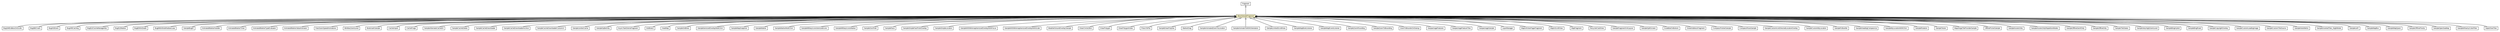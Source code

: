 #!/usr/local/bin/dot
#
# Class diagram 
# Generated by UMLGraph version R5_6-24-gf6e263 (http://www.umlgraph.org/)
#

digraph G {
	edge [fontname="arial",fontsize=10,labelfontname="arial",labelfontsize=10];
	node [fontname="arial",fontsize=10,shape=plaintext];
	nodesep=0.25;
	ranksep=0.5;
	// org.osmdroid.bugtestfragments.Bug164EndlessOnScolls
	c42852 [label=<<table title="org.osmdroid.bugtestfragments.Bug164EndlessOnScolls" border="0" cellborder="1" cellspacing="0" cellpadding="2" port="p" href="../bugtestfragments/Bug164EndlessOnScolls.html">
		<tr><td><table border="0" cellspacing="0" cellpadding="1">
<tr><td align="center" balign="center"> Bug164EndlessOnScolls </td></tr>
		</table></td></tr>
		</table>>, URL="../bugtestfragments/Bug164EndlessOnScolls.html", fontname="arial", fontcolor="black", fontsize=10.0];
	// org.osmdroid.bugtestfragments.Bug382Crash
	c42853 [label=<<table title="org.osmdroid.bugtestfragments.Bug382Crash" border="0" cellborder="1" cellspacing="0" cellpadding="2" port="p" href="../bugtestfragments/Bug382Crash.html">
		<tr><td><table border="0" cellspacing="0" cellpadding="1">
<tr><td align="center" balign="center"> Bug382Crash </td></tr>
		</table></td></tr>
		</table>>, URL="../bugtestfragments/Bug382Crash.html", fontname="arial", fontcolor="black", fontsize=10.0];
	// org.osmdroid.bugtestfragments.Bug419Zoom
	c42854 [label=<<table title="org.osmdroid.bugtestfragments.Bug419Zoom" border="0" cellborder="1" cellspacing="0" cellpadding="2" port="p" href="../bugtestfragments/Bug419Zoom.html">
		<tr><td><table border="0" cellspacing="0" cellpadding="1">
<tr><td align="center" balign="center"> Bug419Zoom </td></tr>
		</table></td></tr>
		</table>>, URL="../bugtestfragments/Bug419Zoom.html", fontname="arial", fontcolor="black", fontsize=10.0];
	// org.osmdroid.bugtestfragments.Bug445Caching
	c42855 [label=<<table title="org.osmdroid.bugtestfragments.Bug445Caching" border="0" cellborder="1" cellspacing="0" cellpadding="2" port="p" href="../bugtestfragments/Bug445Caching.html">
		<tr><td><table border="0" cellspacing="0" cellpadding="1">
<tr><td align="center" balign="center"> Bug445Caching </td></tr>
		</table></td></tr>
		</table>>, URL="../bugtestfragments/Bug445Caching.html", fontname="arial", fontcolor="black", fontsize=10.0];
	// org.osmdroid.bugtestfragments.Bug512CacheManagerWp
	c42856 [label=<<table title="org.osmdroid.bugtestfragments.Bug512CacheManagerWp" border="0" cellborder="1" cellspacing="0" cellpadding="2" port="p" href="../bugtestfragments/Bug512CacheManagerWp.html">
		<tr><td><table border="0" cellspacing="0" cellpadding="1">
<tr><td align="center" balign="center"> Bug512CacheManagerWp </td></tr>
		</table></td></tr>
		</table>>, URL="../bugtestfragments/Bug512CacheManagerWp.html", fontname="arial", fontcolor="black", fontsize=10.0];
	// org.osmdroid.bugtestfragments.Bug512Marker
	c42857 [label=<<table title="org.osmdroid.bugtestfragments.Bug512Marker" border="0" cellborder="1" cellspacing="0" cellpadding="2" port="p" href="../bugtestfragments/Bug512Marker.html">
		<tr><td><table border="0" cellspacing="0" cellpadding="1">
<tr><td align="center" balign="center"> Bug512Marker </td></tr>
		</table></td></tr>
		</table>>, URL="../bugtestfragments/Bug512Marker.html", fontname="arial", fontcolor="black", fontsize=10.0];
	// org.osmdroid.bugtestfragments.Bug82WinDeath
	c42858 [label=<<table title="org.osmdroid.bugtestfragments.Bug82WinDeath" border="0" cellborder="1" cellspacing="0" cellpadding="2" port="p" href="../bugtestfragments/Bug82WinDeath.html">
		<tr><td><table border="0" cellspacing="0" cellpadding="1">
<tr><td align="center" balign="center"> Bug82WinDeath </td></tr>
		</table></td></tr>
		</table>>, URL="../bugtestfragments/Bug82WinDeath.html", fontname="arial", fontcolor="black", fontsize=10.0];
	// org.osmdroid.bugtestfragments.Bug846InfiniteRedrawLoop
	c42860 [label=<<table title="org.osmdroid.bugtestfragments.Bug846InfiniteRedrawLoop" border="0" cellborder="1" cellspacing="0" cellpadding="2" port="p" href="../bugtestfragments/Bug846InfiniteRedrawLoop.html">
		<tr><td><table border="0" cellspacing="0" cellpadding="1">
<tr><td align="center" balign="center"> Bug846InfiniteRedrawLoop </td></tr>
		</table></td></tr>
		</table>>, URL="../bugtestfragments/Bug846InfiniteRedrawLoop.html", fontname="arial", fontcolor="black", fontsize=10.0];
	// org.osmdroid.bugtestfragments.SampleBug57
	c42862 [label=<<table title="org.osmdroid.bugtestfragments.SampleBug57" border="0" cellborder="1" cellspacing="0" cellpadding="2" port="p" href="../bugtestfragments/SampleBug57.html">
		<tr><td><table border="0" cellspacing="0" cellpadding="1">
<tr><td align="center" balign="center"> SampleBug57 </td></tr>
		</table></td></tr>
		</table>>, URL="../bugtestfragments/SampleBug57.html", fontname="arial", fontcolor="black", fontsize=10.0];
	// org.osmdroid.samplefragments.animations.AnimatedMarkerHandler
	c42901 [label=<<table title="org.osmdroid.samplefragments.animations.AnimatedMarkerHandler" border="0" cellborder="1" cellspacing="0" cellpadding="2" port="p" href="./animations/AnimatedMarkerHandler.html">
		<tr><td><table border="0" cellspacing="0" cellpadding="1">
<tr><td align="center" balign="center"> AnimatedMarkerHandler </td></tr>
		</table></td></tr>
		</table>>, URL="./animations/AnimatedMarkerHandler.html", fontname="arial", fontcolor="black", fontsize=10.0];
	// org.osmdroid.samplefragments.animations.AnimatedMarkerTimer
	c42902 [label=<<table title="org.osmdroid.samplefragments.animations.AnimatedMarkerTimer" border="0" cellborder="1" cellspacing="0" cellpadding="2" port="p" href="./animations/AnimatedMarkerTimer.html">
		<tr><td><table border="0" cellspacing="0" cellpadding="1">
<tr><td align="center" balign="center"> AnimatedMarkerTimer </td></tr>
		</table></td></tr>
		</table>>, URL="./animations/AnimatedMarkerTimer.html", fontname="arial", fontcolor="black", fontsize=10.0];
	// org.osmdroid.samplefragments.animations.AnimatedMarkerTypeEvaluator
	c42903 [label=<<table title="org.osmdroid.samplefragments.animations.AnimatedMarkerTypeEvaluator" border="0" cellborder="1" cellspacing="0" cellpadding="2" port="p" href="./animations/AnimatedMarkerTypeEvaluator.html">
		<tr><td><table border="0" cellspacing="0" cellpadding="1">
<tr><td align="center" balign="center"> AnimatedMarkerTypeEvaluator </td></tr>
		</table></td></tr>
		</table>>, URL="./animations/AnimatedMarkerTypeEvaluator.html", fontname="arial", fontcolor="black", fontsize=10.0];
	// org.osmdroid.samplefragments.animations.AnimatedMarkerValueAnimator
	c42904 [label=<<table title="org.osmdroid.samplefragments.animations.AnimatedMarkerValueAnimator" border="0" cellborder="1" cellspacing="0" cellpadding="2" port="p" href="./animations/AnimatedMarkerValueAnimator.html">
		<tr><td><table border="0" cellspacing="0" cellpadding="1">
<tr><td align="center" balign="center"> AnimatedMarkerValueAnimator </td></tr>
		</table></td></tr>
		</table>>, URL="./animations/AnimatedMarkerValueAnimator.html", fontname="arial", fontcolor="black", fontsize=10.0];
	// org.osmdroid.samplefragments.animations.FastZoomSpeedAnimations
	c42905 [label=<<table title="org.osmdroid.samplefragments.animations.FastZoomSpeedAnimations" border="0" cellborder="1" cellspacing="0" cellpadding="2" port="p" href="./animations/FastZoomSpeedAnimations.html">
		<tr><td><table border="0" cellspacing="0" cellpadding="1">
<tr><td align="center" balign="center"> FastZoomSpeedAnimations </td></tr>
		</table></td></tr>
		</table>>, URL="./animations/FastZoomSpeedAnimations.html", fontname="arial", fontcolor="black", fontsize=10.0];
	// org.osmdroid.samplefragments.animations.MinMaxZoomLevel
	c42911 [label=<<table title="org.osmdroid.samplefragments.animations.MinMaxZoomLevel" border="0" cellborder="1" cellspacing="0" cellpadding="2" port="p" href="./animations/MinMaxZoomLevel.html">
		<tr><td><table border="0" cellspacing="0" cellpadding="1">
<tr><td align="center" balign="center"> MinMaxZoomLevel </td></tr>
		</table></td></tr>
		</table>>, URL="./animations/MinMaxZoomLevel.html", fontname="arial", fontcolor="black", fontsize=10.0];
	// org.osmdroid.samplefragments.BaseSampleFragment
	c42912 [label=<<table title="org.osmdroid.samplefragments.BaseSampleFragment" border="0" cellborder="1" cellspacing="0" cellpadding="2" port="p" bgcolor="lemonChiffon" href="./BaseSampleFragment.html">
		<tr><td><table border="0" cellspacing="0" cellpadding="1">
<tr><td align="center" balign="center"><font face="arial italic"> BaseSampleFragment </font></td></tr>
		</table></td></tr>
		</table>>, URL="./BaseSampleFragment.html", fontname="arial", fontcolor="black", fontsize=10.0];
	// org.osmdroid.samplefragments.bookmarks.BookmarkSample
	c42914 [label=<<table title="org.osmdroid.samplefragments.bookmarks.BookmarkSample" border="0" cellborder="1" cellspacing="0" cellpadding="2" port="p" href="./bookmarks/BookmarkSample.html">
		<tr><td><table border="0" cellspacing="0" cellpadding="1">
<tr><td align="center" balign="center"> BookmarkSample </td></tr>
		</table></td></tr>
		</table>>, URL="./bookmarks/BookmarkSample.html", fontname="arial", fontcolor="black", fontsize=10.0];
	// org.osmdroid.samplefragments.cache.CacheImport
	c42915 [label=<<table title="org.osmdroid.samplefragments.cache.CacheImport" border="0" cellborder="1" cellspacing="0" cellpadding="2" port="p" href="./cache/CacheImport.html">
		<tr><td><table border="0" cellspacing="0" cellpadding="1">
<tr><td align="center" balign="center"> CacheImport </td></tr>
		</table></td></tr>
		</table>>, URL="./cache/CacheImport.html", fontname="arial", fontcolor="black", fontsize=10.0];
	// org.osmdroid.samplefragments.cache.CachePurge
	c42916 [label=<<table title="org.osmdroid.samplefragments.cache.CachePurge" border="0" cellborder="1" cellspacing="0" cellpadding="2" port="p" href="./cache/CachePurge.html">
		<tr><td><table border="0" cellspacing="0" cellpadding="1">
<tr><td align="center" balign="center"> CachePurge </td></tr>
		</table></td></tr>
		</table>>, URL="./cache/CachePurge.html", fontname="arial", fontcolor="black", fontsize=10.0];
	// org.osmdroid.samplefragments.cache.SampleAlternateCacheDir
	c42917 [label=<<table title="org.osmdroid.samplefragments.cache.SampleAlternateCacheDir" border="0" cellborder="1" cellspacing="0" cellpadding="2" port="p" href="./cache/SampleAlternateCacheDir.html">
		<tr><td><table border="0" cellspacing="0" cellpadding="1">
<tr><td align="center" balign="center"> SampleAlternateCacheDir </td></tr>
		</table></td></tr>
		</table>>, URL="./cache/SampleAlternateCacheDir.html", fontname="arial", fontcolor="black", fontsize=10.0];
	// org.osmdroid.samplefragments.cache.SampleCacheDelete
	c42918 [label=<<table title="org.osmdroid.samplefragments.cache.SampleCacheDelete" border="0" cellborder="1" cellspacing="0" cellpadding="2" port="p" href="./cache/SampleCacheDelete.html">
		<tr><td><table border="0" cellspacing="0" cellpadding="1">
<tr><td align="center" balign="center"> SampleCacheDelete </td></tr>
		</table></td></tr>
		</table>>, URL="./cache/SampleCacheDelete.html", fontname="arial", fontcolor="black", fontsize=10.0];
	// org.osmdroid.samplefragments.cache.SampleCacheDownloader
	c42919 [label=<<table title="org.osmdroid.samplefragments.cache.SampleCacheDownloader" border="0" cellborder="1" cellspacing="0" cellpadding="2" port="p" href="./cache/SampleCacheDownloader.html">
		<tr><td><table border="0" cellspacing="0" cellpadding="1">
<tr><td align="center" balign="center"> SampleCacheDownloader </td></tr>
		</table></td></tr>
		</table>>, URL="./cache/SampleCacheDownloader.html", fontname="arial", fontcolor="black", fontsize=10.0];
	// org.osmdroid.samplefragments.cache.SampleCacheDownloaderArchive
	c42920 [label=<<table title="org.osmdroid.samplefragments.cache.SampleCacheDownloaderArchive" border="0" cellborder="1" cellspacing="0" cellpadding="2" port="p" href="./cache/SampleCacheDownloaderArchive.html">
		<tr><td><table border="0" cellspacing="0" cellpadding="1">
<tr><td align="center" balign="center"> SampleCacheDownloaderArchive </td></tr>
		</table></td></tr>
		</table>>, URL="./cache/SampleCacheDownloaderArchive.html", fontname="arial", fontcolor="black", fontsize=10.0];
	// org.osmdroid.samplefragments.cache.SampleCacheDownloaderCustomUI
	c42921 [label=<<table title="org.osmdroid.samplefragments.cache.SampleCacheDownloaderCustomUI" border="0" cellborder="1" cellspacing="0" cellpadding="2" port="p" href="./cache/SampleCacheDownloaderCustomUI.html">
		<tr><td><table border="0" cellspacing="0" cellpadding="1">
<tr><td align="center" balign="center"> SampleCacheDownloaderCustomUI </td></tr>
		</table></td></tr>
		</table>>, URL="./cache/SampleCacheDownloaderCustomUI.html", fontname="arial", fontcolor="black", fontsize=10.0];
	// org.osmdroid.samplefragments.cache.SampleJumboCache
	c42922 [label=<<table title="org.osmdroid.samplefragments.cache.SampleJumboCache" border="0" cellborder="1" cellspacing="0" cellpadding="2" port="p" href="./cache/SampleJumboCache.html">
		<tr><td><table border="0" cellspacing="0" cellpadding="1">
<tr><td align="center" balign="center"> SampleJumboCache </td></tr>
		</table></td></tr>
		</table>>, URL="./cache/SampleJumboCache.html", fontname="arial", fontcolor="black", fontsize=10.0];
	// org.osmdroid.samplefragments.cache.SampleSqliteOnly
	c42923 [label=<<table title="org.osmdroid.samplefragments.cache.SampleSqliteOnly" border="0" cellborder="1" cellspacing="0" cellpadding="2" port="p" href="./cache/SampleSqliteOnly.html">
		<tr><td><table border="0" cellspacing="0" cellpadding="1">
<tr><td align="center" balign="center"> SampleSqliteOnly </td></tr>
		</table></td></tr>
		</table>>, URL="./cache/SampleSqliteOnly.html", fontname="arial", fontcolor="black", fontsize=10.0];
	// org.osmdroid.samplefragments.data.AsyncTaskDemoFragment
	c42924 [label=<<table title="org.osmdroid.samplefragments.data.AsyncTaskDemoFragment" border="0" cellborder="1" cellspacing="0" cellpadding="2" port="p" href="./data/AsyncTaskDemoFragment.html">
		<tr><td><table border="0" cellspacing="0" cellpadding="1">
<tr><td align="center" balign="center"> AsyncTaskDemoFragment </td></tr>
		</table></td></tr>
		</table>>, URL="./data/AsyncTaskDemoFragment.html", fontname="arial", fontcolor="black", fontsize=10.0];
	// org.osmdroid.samplefragments.data.Gridlines2
	c42925 [label=<<table title="org.osmdroid.samplefragments.data.Gridlines2" border="0" cellborder="1" cellspacing="0" cellpadding="2" port="p" href="./data/Gridlines2.html">
		<tr><td><table border="0" cellspacing="0" cellpadding="1">
<tr><td align="center" balign="center"> Gridlines2 </td></tr>
		</table></td></tr>
		</table>>, URL="./data/Gridlines2.html", fontname="arial", fontcolor="black", fontsize=10.0];
	// org.osmdroid.samplefragments.data.HeatMap
	c42926 [label=<<table title="org.osmdroid.samplefragments.data.HeatMap" border="0" cellborder="1" cellspacing="0" cellpadding="2" port="p" href="./data/HeatMap.html">
		<tr><td><table border="0" cellspacing="0" cellpadding="1">
<tr><td align="center" balign="center"> HeatMap </td></tr>
		</table></td></tr>
		</table>>, URL="./data/HeatMap.html", fontname="arial", fontcolor="black", fontsize=10.0];
	// org.osmdroid.samplefragments.data.SampleGridlines
	c42928 [label=<<table title="org.osmdroid.samplefragments.data.SampleGridlines" border="0" cellborder="1" cellspacing="0" cellpadding="2" port="p" href="./data/SampleGridlines.html">
		<tr><td><table border="0" cellspacing="0" cellpadding="1">
<tr><td align="center" balign="center"> SampleGridlines </td></tr>
		</table></td></tr>
		</table>>, URL="./data/SampleGridlines.html", fontname="arial", fontcolor="black", fontsize=10.0];
	// org.osmdroid.samplefragments.data.SampleItemizedOverlayMultiClick
	c42931 [label=<<table title="org.osmdroid.samplefragments.data.SampleItemizedOverlayMultiClick" border="0" cellborder="1" cellspacing="0" cellpadding="2" port="p" href="./data/SampleItemizedOverlayMultiClick.html">
		<tr><td><table border="0" cellspacing="0" cellpadding="1">
<tr><td align="center" balign="center"> SampleItemizedOverlayMultiClick </td></tr>
		</table></td></tr>
		</table>>, URL="./data/SampleItemizedOverlayMultiClick.html", fontname="arial", fontcolor="black", fontsize=10.0];
	// org.osmdroid.samplefragments.data.SampleMapSnapshot
	c42933 [label=<<table title="org.osmdroid.samplefragments.data.SampleMapSnapshot" border="0" cellborder="1" cellspacing="0" cellpadding="2" port="p" href="./data/SampleMapSnapshot.html">
		<tr><td><table border="0" cellspacing="0" cellpadding="1">
<tr><td align="center" balign="center"> SampleMapSnapshot </td></tr>
		</table></td></tr>
		</table>>, URL="./data/SampleMapSnapshot.html", fontname="arial", fontcolor="black", fontsize=10.0];
	// org.osmdroid.samplefragments.data.SampleMarker
	c42936 [label=<<table title="org.osmdroid.samplefragments.data.SampleMarker" border="0" cellborder="1" cellspacing="0" cellpadding="2" port="p" href="./data/SampleMarker.html">
		<tr><td><table border="0" cellspacing="0" cellpadding="1">
<tr><td align="center" balign="center"> SampleMarker </td></tr>
		</table></td></tr>
		</table>>, URL="./data/SampleMarker.html", fontname="arial", fontcolor="black", fontsize=10.0];
	// org.osmdroid.samplefragments.data.SampleMarkerMultiClick
	c42937 [label=<<table title="org.osmdroid.samplefragments.data.SampleMarkerMultiClick" border="0" cellborder="1" cellspacing="0" cellpadding="2" port="p" href="./data/SampleMarkerMultiClick.html">
		<tr><td><table border="0" cellspacing="0" cellpadding="1">
<tr><td align="center" balign="center"> SampleMarkerMultiClick </td></tr>
		</table></td></tr>
		</table>>, URL="./data/SampleMarkerMultiClick.html", fontname="arial", fontcolor="black", fontsize=10.0];
	// org.osmdroid.samplefragments.data.SampleMilitaryIconsItemizedIcons
	c42939 [label=<<table title="org.osmdroid.samplefragments.data.SampleMilitaryIconsItemizedIcons" border="0" cellborder="1" cellspacing="0" cellpadding="2" port="p" href="./data/SampleMilitaryIconsItemizedIcons.html">
		<tr><td><table border="0" cellspacing="0" cellpadding="1">
<tr><td align="center" balign="center"> SampleMilitaryIconsItemizedIcons </td></tr>
		</table></td></tr>
		</table>>, URL="./data/SampleMilitaryIconsItemizedIcons.html", fontname="arial", fontcolor="black", fontsize=10.0];
	// org.osmdroid.samplefragments.data.SampleMilitaryIconsMarker
	c42940 [label=<<table title="org.osmdroid.samplefragments.data.SampleMilitaryIconsMarker" border="0" cellborder="1" cellspacing="0" cellpadding="2" port="p" href="./data/SampleMilitaryIconsMarker.html">
		<tr><td><table border="0" cellspacing="0" cellpadding="1">
<tr><td align="center" balign="center"> SampleMilitaryIconsMarker </td></tr>
		</table></td></tr>
		</table>>, URL="./data/SampleMilitaryIconsMarker.html", fontname="arial", fontcolor="black", fontsize=10.0];
	// org.osmdroid.samplefragments.data.SampleOsmPath
	c42941 [label=<<table title="org.osmdroid.samplefragments.data.SampleOsmPath" border="0" cellborder="1" cellspacing="0" cellpadding="2" port="p" href="./data/SampleOsmPath.html">
		<tr><td><table border="0" cellspacing="0" cellpadding="1">
<tr><td align="center" balign="center"> SampleOsmPath </td></tr>
		</table></td></tr>
		</table>>, URL="./data/SampleOsmPath.html", fontname="arial", fontcolor="black", fontsize=10.0];
	// org.osmdroid.samplefragments.data.SampleRace
	c42942 [label=<<table title="org.osmdroid.samplefragments.data.SampleRace" border="0" cellborder="1" cellspacing="0" cellpadding="2" port="p" href="./data/SampleRace.html">
		<tr><td><table border="0" cellspacing="0" cellpadding="1">
<tr><td align="center" balign="center"> SampleRace </td></tr>
		</table></td></tr>
		</table>>, URL="./data/SampleRace.html", fontname="arial", fontcolor="black", fontsize=10.0];
	// org.osmdroid.samplefragments.data.SampleSimpleFastPointOverlay
	c42943 [label=<<table title="org.osmdroid.samplefragments.data.SampleSimpleFastPointOverlay" border="0" cellborder="1" cellspacing="0" cellpadding="2" port="p" href="./data/SampleSimpleFastPointOverlay.html">
		<tr><td><table border="0" cellspacing="0" cellpadding="1">
<tr><td align="center" balign="center"> SampleSimpleFastPointOverlay </td></tr>
		</table></td></tr>
		</table>>, URL="./data/SampleSimpleFastPointOverlay.html", fontname="arial", fontcolor="black", fontsize=10.0];
	// org.osmdroid.samplefragments.data.SampleSimpleLocation
	c42944 [label=<<table title="org.osmdroid.samplefragments.data.SampleSimpleLocation" border="0" cellborder="1" cellspacing="0" cellpadding="2" port="p" href="./data/SampleSimpleLocation.html">
		<tr><td><table border="0" cellspacing="0" cellpadding="1">
<tr><td align="center" balign="center"> SampleSimpleLocation </td></tr>
		</table></td></tr>
		</table>>, URL="./data/SampleSimpleLocation.html", fontname="arial", fontcolor="black", fontsize=10.0];
	// org.osmdroid.samplefragments.data.SampleWithMinimapItemizedOverlayWithFocus
	c42945 [label=<<table title="org.osmdroid.samplefragments.data.SampleWithMinimapItemizedOverlayWithFocus" border="0" cellborder="1" cellspacing="0" cellpadding="2" port="p" href="./data/SampleWithMinimapItemizedOverlayWithFocus.html">
		<tr><td><table border="0" cellspacing="0" cellpadding="1">
<tr><td align="center" balign="center"> SampleWithMinimapItemizedOverlayWithFocus </td></tr>
		</table></td></tr>
		</table>>, URL="./data/SampleWithMinimapItemizedOverlayWithFocus.html", fontname="arial", fontcolor="black", fontsize=10.0];
	// org.osmdroid.samplefragments.data.SampleWithMinimapItemizedOverlayWithScale
	c42946 [label=<<table title="org.osmdroid.samplefragments.data.SampleWithMinimapItemizedOverlayWithScale" border="0" cellborder="1" cellspacing="0" cellpadding="2" port="p" href="./data/SampleWithMinimapItemizedOverlayWithScale.html">
		<tr><td><table border="0" cellspacing="0" cellpadding="1">
<tr><td align="center" balign="center"> SampleWithMinimapItemizedOverlayWithScale </td></tr>
		</table></td></tr>
		</table>>, URL="./data/SampleWithMinimapItemizedOverlayWithScale.html", fontname="arial", fontcolor="black", fontsize=10.0];
	// org.osmdroid.samplefragments.data.WeatherGroundOverlaySample
	c42948 [label=<<table title="org.osmdroid.samplefragments.data.WeatherGroundOverlaySample" border="0" cellborder="1" cellspacing="0" cellpadding="2" port="p" href="./data/WeatherGroundOverlaySample.html">
		<tr><td><table border="0" cellspacing="0" cellpadding="1">
<tr><td align="center" balign="center"> WeatherGroundOverlaySample </td></tr>
		</table></td></tr>
		</table>>, URL="./data/WeatherGroundOverlaySample.html", fontname="arial", fontcolor="black", fontsize=10.0];
	// org.osmdroid.samplefragments.drawing.DrawCircle10km
	c42952 [label=<<table title="org.osmdroid.samplefragments.drawing.DrawCircle10km" border="0" cellborder="1" cellspacing="0" cellpadding="2" port="p" href="./drawing/DrawCircle10km.html">
		<tr><td><table border="0" cellspacing="0" cellpadding="1">
<tr><td align="center" balign="center"> DrawCircle10km </td></tr>
		</table></td></tr>
		</table>>, URL="./drawing/DrawCircle10km.html", fontname="arial", fontcolor="black", fontsize=10.0];
	// org.osmdroid.samplefragments.drawing.DrawPolygon
	c42953 [label=<<table title="org.osmdroid.samplefragments.drawing.DrawPolygon" border="0" cellborder="1" cellspacing="0" cellpadding="2" port="p" href="./drawing/DrawPolygon.html">
		<tr><td><table border="0" cellspacing="0" cellpadding="1">
<tr><td align="center" balign="center"> DrawPolygon </td></tr>
		</table></td></tr>
		</table>>, URL="./drawing/DrawPolygon.html", fontname="arial", fontcolor="black", fontsize=10.0];
	// org.osmdroid.samplefragments.drawing.DrawPolygonHoles
	c42954 [label=<<table title="org.osmdroid.samplefragments.drawing.DrawPolygonHoles" border="0" cellborder="1" cellspacing="0" cellpadding="2" port="p" href="./drawing/DrawPolygonHoles.html">
		<tr><td><table border="0" cellspacing="0" cellpadding="1">
<tr><td align="center" balign="center"> DrawPolygonHoles </td></tr>
		</table></td></tr>
		</table>>, URL="./drawing/DrawPolygonHoles.html", fontname="arial", fontcolor="black", fontsize=10.0];
	// org.osmdroid.samplefragments.drawing.PressToPlot
	c42960 [label=<<table title="org.osmdroid.samplefragments.drawing.PressToPlot" border="0" cellborder="1" cellspacing="0" cellpadding="2" port="p" href="./drawing/PressToPlot.html">
		<tr><td><table border="0" cellspacing="0" cellpadding="1">
<tr><td align="center" balign="center"> PressToPlot </td></tr>
		</table></td></tr>
		</table>>, URL="./drawing/PressToPlot.html", fontname="arial", fontcolor="black", fontsize=10.0];
	// org.osmdroid.samplefragments.drawing.SampleDrawPolyline
	c42962 [label=<<table title="org.osmdroid.samplefragments.drawing.SampleDrawPolyline" border="0" cellborder="1" cellspacing="0" cellpadding="2" port="p" href="./drawing/SampleDrawPolyline.html">
		<tr><td><table border="0" cellspacing="0" cellpadding="1">
<tr><td align="center" balign="center"> SampleDrawPolyline </td></tr>
		</table></td></tr>
		</table>>, URL="./drawing/SampleDrawPolyline.html", fontname="arial", fontcolor="black", fontsize=10.0];
	// org.osmdroid.samplefragments.events.MarkerDrag
	c42965 [label=<<table title="org.osmdroid.samplefragments.events.MarkerDrag" border="0" cellborder="1" cellspacing="0" cellpadding="2" port="p" href="./events/MarkerDrag.html">
		<tr><td><table border="0" cellspacing="0" cellpadding="1">
<tr><td align="center" balign="center"> MarkerDrag </td></tr>
		</table></td></tr>
		</table>>, URL="./events/MarkerDrag.html", fontname="arial", fontcolor="black", fontsize=10.0];
	// org.osmdroid.samplefragments.events.SampleAnimatedZoomToLocation
	c42967 [label=<<table title="org.osmdroid.samplefragments.events.SampleAnimatedZoomToLocation" border="0" cellborder="1" cellspacing="0" cellpadding="2" port="p" href="./events/SampleAnimatedZoomToLocation.html">
		<tr><td><table border="0" cellspacing="0" cellpadding="1">
<tr><td align="center" balign="center"> SampleAnimatedZoomToLocation </td></tr>
		</table></td></tr>
		</table>>, URL="./events/SampleAnimatedZoomToLocation.html", fontname="arial", fontcolor="black", fontsize=10.0];
	// org.osmdroid.samplefragments.events.SampleAnimateToWithOrientation
	c42969 [label=<<table title="org.osmdroid.samplefragments.events.SampleAnimateToWithOrientation" border="0" cellborder="1" cellspacing="0" cellpadding="2" port="p" href="./events/SampleAnimateToWithOrientation.html">
		<tr><td><table border="0" cellspacing="0" cellpadding="1">
<tr><td align="center" balign="center"> SampleAnimateToWithOrientation </td></tr>
		</table></td></tr>
		</table>>, URL="./events/SampleAnimateToWithOrientation.html", fontname="arial", fontcolor="black", fontsize=10.0];
	// org.osmdroid.samplefragments.events.SampleLimitedScrollArea
	c42970 [label=<<table title="org.osmdroid.samplefragments.events.SampleLimitedScrollArea" border="0" cellborder="1" cellspacing="0" cellpadding="2" port="p" href="./events/SampleLimitedScrollArea.html">
		<tr><td><table border="0" cellspacing="0" cellpadding="1">
<tr><td align="center" balign="center"> SampleLimitedScrollArea </td></tr>
		</table></td></tr>
		</table>>, URL="./events/SampleLimitedScrollArea.html", fontname="arial", fontcolor="black", fontsize=10.0];
	// org.osmdroid.samplefragments.events.SampleMapBootListener
	c42971 [label=<<table title="org.osmdroid.samplefragments.events.SampleMapBootListener" border="0" cellborder="1" cellspacing="0" cellpadding="2" port="p" href="./events/SampleMapBootListener.html">
		<tr><td><table border="0" cellspacing="0" cellpadding="1">
<tr><td align="center" balign="center"> SampleMapBootListener </td></tr>
		</table></td></tr>
		</table>>, URL="./events/SampleMapBootListener.html", fontname="arial", fontcolor="black", fontsize=10.0];
	// org.osmdroid.samplefragments.events.SampleMapEventListener
	c42972 [label=<<table title="org.osmdroid.samplefragments.events.SampleMapEventListener" border="0" cellborder="1" cellspacing="0" cellpadding="2" port="p" href="./events/SampleMapEventListener.html">
		<tr><td><table border="0" cellspacing="0" cellpadding="1">
<tr><td align="center" balign="center"> SampleMapEventListener </td></tr>
		</table></td></tr>
		</table>>, URL="./events/SampleMapEventListener.html", fontname="arial", fontcolor="black", fontsize=10.0];
	// org.osmdroid.samplefragments.events.SampleZoomRounding
	c42973 [label=<<table title="org.osmdroid.samplefragments.events.SampleZoomRounding" border="0" cellborder="1" cellspacing="0" cellpadding="2" port="p" href="./events/SampleZoomRounding.html">
		<tr><td><table border="0" cellspacing="0" cellpadding="1">
<tr><td align="center" balign="center"> SampleZoomRounding </td></tr>
		</table></td></tr>
		</table>>, URL="./events/SampleZoomRounding.html", fontname="arial", fontcolor="black", fontsize=10.0];
	// org.osmdroid.samplefragments.events.SampleZoomToBounding
	c42974 [label=<<table title="org.osmdroid.samplefragments.events.SampleZoomToBounding" border="0" cellborder="1" cellspacing="0" cellpadding="2" port="p" href="./events/SampleZoomToBounding.html">
		<tr><td><table border="0" cellspacing="0" cellpadding="1">
<tr><td align="center" balign="center"> SampleZoomToBounding </td></tr>
		</table></td></tr>
		</table>>, URL="./events/SampleZoomToBounding.html", fontname="arial", fontcolor="black", fontsize=10.0];
	// org.osmdroid.samplefragments.events.ZoomToBoundsOnStartup
	c42975 [label=<<table title="org.osmdroid.samplefragments.events.ZoomToBoundsOnStartup" border="0" cellborder="1" cellspacing="0" cellpadding="2" port="p" href="./events/ZoomToBoundsOnStartup.html">
		<tr><td><table border="0" cellspacing="0" cellpadding="1">
<tr><td align="center" balign="center"> ZoomToBoundsOnStartup </td></tr>
		</table></td></tr>
		</table>>, URL="./events/ZoomToBoundsOnStartup.html", fontname="arial", fontcolor="black", fontsize=10.0];
	// org.osmdroid.samplefragments.geopackage.GeopackageFeatures
	c42976 [label=<<table title="org.osmdroid.samplefragments.geopackage.GeopackageFeatures" border="0" cellborder="1" cellspacing="0" cellpadding="2" port="p" href="./geopackage/GeopackageFeatures.html">
		<tr><td><table border="0" cellspacing="0" cellpadding="1">
<tr><td align="center" balign="center"> GeopackageFeatures </td></tr>
		</table></td></tr>
		</table>>, URL="./geopackage/GeopackageFeatures.html", fontname="arial", fontcolor="black", fontsize=10.0];
	// org.osmdroid.samplefragments.geopackage.GeopackageFeatureTiles
	c42977 [label=<<table title="org.osmdroid.samplefragments.geopackage.GeopackageFeatureTiles" border="0" cellborder="1" cellspacing="0" cellpadding="2" port="p" href="./geopackage/GeopackageFeatureTiles.html">
		<tr><td><table border="0" cellspacing="0" cellpadding="1">
<tr><td align="center" balign="center"> GeopackageFeatureTiles </td></tr>
		</table></td></tr>
		</table>>, URL="./geopackage/GeopackageFeatureTiles.html", fontname="arial", fontcolor="black", fontsize=10.0];
	// org.osmdroid.samplefragments.geopackage.GeopackageSample
	c42978 [label=<<table title="org.osmdroid.samplefragments.geopackage.GeopackageSample" border="0" cellborder="1" cellspacing="0" cellpadding="2" port="p" href="./geopackage/GeopackageSample.html">
		<tr><td><table border="0" cellspacing="0" cellpadding="1">
<tr><td align="center" balign="center"> GeopackageSample </td></tr>
		</table></td></tr>
		</table>>, URL="./geopackage/GeopackageSample.html", fontname="arial", fontcolor="black", fontsize=10.0];
	// org.osmdroid.samplefragments.layers.LayerManager
	c42979 [label=<<table title="org.osmdroid.samplefragments.layers.LayerManager" border="0" cellborder="1" cellspacing="0" cellpadding="2" port="p" href="./layers/LayerManager.html">
		<tr><td><table border="0" cellspacing="0" cellpadding="1">
<tr><td align="center" balign="center"> LayerManager </td></tr>
		</table></td></tr>
		</table>>, URL="./layers/LayerManager.html", fontname="arial", fontcolor="black", fontsize=10.0];
	// org.osmdroid.samplefragments.layouts.MapInAViewPagerFragment
	c42986 [label=<<table title="org.osmdroid.samplefragments.layouts.MapInAViewPagerFragment" border="0" cellborder="1" cellspacing="0" cellpadding="2" port="p" href="./layouts/MapInAViewPagerFragment.html">
		<tr><td><table border="0" cellspacing="0" cellpadding="1">
<tr><td align="center" balign="center"> MapInAViewPagerFragment </td></tr>
		</table></td></tr>
		</table>>, URL="./layouts/MapInAViewPagerFragment.html", fontname="arial", fontcolor="black", fontsize=10.0];
	// org.osmdroid.samplefragments.layouts.MapInScrollView
	c42987 [label=<<table title="org.osmdroid.samplefragments.layouts.MapInScrollView" border="0" cellborder="1" cellspacing="0" cellpadding="2" port="p" href="./layouts/MapInScrollView.html">
		<tr><td><table border="0" cellspacing="0" cellpadding="1">
<tr><td align="center" balign="center"> MapInScrollView </td></tr>
		</table></td></tr>
		</table>>, URL="./layouts/MapInScrollView.html", fontname="arial", fontcolor="black", fontsize=10.0];
	// org.osmdroid.samplefragments.layouts.pager.MapFragment
	c42988 [label=<<table title="org.osmdroid.samplefragments.layouts.pager.MapFragment" border="0" cellborder="1" cellspacing="0" cellpadding="2" port="p" href="./layouts/pager/MapFragment.html">
		<tr><td><table border="0" cellspacing="0" cellpadding="1">
<tr><td align="center" balign="center"> MapFragment </td></tr>
		</table></td></tr>
		</table>>, URL="./layouts/pager/MapFragment.html", fontname="arial", fontcolor="black", fontsize=10.0];
	// org.osmdroid.samplefragments.layouts.RecyclerCardView
	c42998 [label=<<table title="org.osmdroid.samplefragments.layouts.RecyclerCardView" border="0" cellborder="1" cellspacing="0" cellpadding="2" port="p" href="./layouts/RecyclerCardView.html">
		<tr><td><table border="0" cellspacing="0" cellpadding="1">
<tr><td align="center" balign="center"> RecyclerCardView </td></tr>
		</table></td></tr>
		</table>>, URL="./layouts/RecyclerCardView.html", fontname="arial", fontcolor="black", fontsize=10.0];
	// org.osmdroid.samplefragments.layouts.SampleFragmentXmlLayout
	c42999 [label=<<table title="org.osmdroid.samplefragments.layouts.SampleFragmentXmlLayout" border="0" cellborder="1" cellspacing="0" cellpadding="2" port="p" href="./layouts/SampleFragmentXmlLayout.html">
		<tr><td><table border="0" cellspacing="0" cellpadding="1">
<tr><td align="center" balign="center"> SampleFragmentXmlLayout </td></tr>
		</table></td></tr>
		</table>>, URL="./layouts/SampleFragmentXmlLayout.html", fontname="arial", fontcolor="black", fontsize=10.0];
	// org.osmdroid.samplefragments.layouts.SampleSplitScreen
	c43000 [label=<<table title="org.osmdroid.samplefragments.layouts.SampleSplitScreen" border="0" cellborder="1" cellspacing="0" cellpadding="2" port="p" href="./layouts/SampleSplitScreen.html">
		<tr><td><table border="0" cellspacing="0" cellpadding="1">
<tr><td align="center" balign="center"> SampleSplitScreen </td></tr>
		</table></td></tr>
		</table>>, URL="./layouts/SampleSplitScreen.html", fontname="arial", fontcolor="black", fontsize=10.0];
	// org.osmdroid.samplefragments.layouts.ScaleBarOnBottom
	c43001 [label=<<table title="org.osmdroid.samplefragments.layouts.ScaleBarOnBottom" border="0" cellborder="1" cellspacing="0" cellpadding="2" port="p" href="./layouts/ScaleBarOnBottom.html">
		<tr><td><table border="0" cellspacing="0" cellpadding="1">
<tr><td align="center" balign="center"> ScaleBarOnBottom </td></tr>
		</table></td></tr>
		</table>>, URL="./layouts/ScaleBarOnBottom.html", fontname="arial", fontcolor="black", fontsize=10.0];
	// org.osmdroid.samplefragments.layouts.StreetAddressFragment
	c43002 [label=<<table title="org.osmdroid.samplefragments.layouts.StreetAddressFragment" border="0" cellborder="1" cellspacing="0" cellpadding="2" port="p" href="./layouts/StreetAddressFragment.html">
		<tr><td><table border="0" cellspacing="0" cellpadding="1">
<tr><td align="center" balign="center"> StreetAddressFragment </td></tr>
		</table></td></tr>
		</table>>, URL="./layouts/StreetAddressFragment.html", fontname="arial", fontcolor="black", fontsize=10.0];
	// org.osmdroid.samplefragments.location.CompassPointerSample
	c43003 [label=<<table title="org.osmdroid.samplefragments.location.CompassPointerSample" border="0" cellborder="1" cellspacing="0" cellpadding="2" port="p" href="./location/CompassPointerSample.html">
		<tr><td><table border="0" cellspacing="0" cellpadding="1">
<tr><td align="center" balign="center"> CompassPointerSample </td></tr>
		</table></td></tr>
		</table>>, URL="./location/CompassPointerSample.html", fontname="arial", fontcolor="black", fontsize=10.0];
	// org.osmdroid.samplefragments.location.CompassRoseSample
	c43004 [label=<<table title="org.osmdroid.samplefragments.location.CompassRoseSample" border="0" cellborder="1" cellspacing="0" cellpadding="2" port="p" href="./location/CompassRoseSample.html">
		<tr><td><table border="0" cellspacing="0" cellpadding="1">
<tr><td align="center" balign="center"> CompassRoseSample </td></tr>
		</table></td></tr>
		</table>>, URL="./location/CompassRoseSample.html", fontname="arial", fontcolor="black", fontsize=10.0];
	// org.osmdroid.samplefragments.location.SampleCustomIconDirectedLocationOverlay
	c43005 [label=<<table title="org.osmdroid.samplefragments.location.SampleCustomIconDirectedLocationOverlay" border="0" cellborder="1" cellspacing="0" cellpadding="2" port="p" href="./location/SampleCustomIconDirectedLocationOverlay.html">
		<tr><td><table border="0" cellspacing="0" cellpadding="1">
<tr><td align="center" balign="center"> SampleCustomIconDirectedLocationOverlay </td></tr>
		</table></td></tr>
		</table>>, URL="./location/SampleCustomIconDirectedLocationOverlay.html", fontname="arial", fontcolor="black", fontsize=10.0];
	// org.osmdroid.samplefragments.location.SampleCustomMyLocation
	c43006 [label=<<table title="org.osmdroid.samplefragments.location.SampleCustomMyLocation" border="0" cellborder="1" cellspacing="0" cellpadding="2" port="p" href="./location/SampleCustomMyLocation.html">
		<tr><td><table border="0" cellspacing="0" cellpadding="1">
<tr><td align="center" balign="center"> SampleCustomMyLocation </td></tr>
		</table></td></tr>
		</table>>, URL="./location/SampleCustomMyLocation.html", fontname="arial", fontcolor="black", fontsize=10.0];
	// org.osmdroid.samplefragments.location.SampleFollowMe
	c43007 [label=<<table title="org.osmdroid.samplefragments.location.SampleFollowMe" border="0" cellborder="1" cellspacing="0" cellpadding="2" port="p" href="./location/SampleFollowMe.html">
		<tr><td><table border="0" cellspacing="0" cellpadding="1">
<tr><td align="center" balign="center"> SampleFollowMe </td></tr>
		</table></td></tr>
		</table>>, URL="./location/SampleFollowMe.html", fontname="arial", fontcolor="black", fontsize=10.0];
	// org.osmdroid.samplefragments.location.SampleHeadingCompassUp
	c43008 [label=<<table title="org.osmdroid.samplefragments.location.SampleHeadingCompassUp" border="0" cellborder="1" cellspacing="0" cellpadding="2" port="p" href="./location/SampleHeadingCompassUp.html">
		<tr><td><table border="0" cellspacing="0" cellpadding="1">
<tr><td align="center" balign="center"> SampleHeadingCompassUp </td></tr>
		</table></td></tr>
		</table>>, URL="./location/SampleHeadingCompassUp.html", fontname="arial", fontcolor="black", fontsize=10.0];
	// org.osmdroid.samplefragments.location.SampleMyLocationWithClick
	c43009 [label=<<table title="org.osmdroid.samplefragments.location.SampleMyLocationWithClick" border="0" cellborder="1" cellspacing="0" cellpadding="2" port="p" href="./location/SampleMyLocationWithClick.html">
		<tr><td><table border="0" cellspacing="0" cellpadding="1">
<tr><td align="center" balign="center"> SampleMyLocationWithClick </td></tr>
		</table></td></tr>
		</table>>, URL="./location/SampleMyLocationWithClick.html", fontname="arial", fontcolor="black", fontsize=10.0];
	// org.osmdroid.samplefragments.location.SampleRotation
	c43011 [label=<<table title="org.osmdroid.samplefragments.location.SampleRotation" border="0" cellborder="1" cellspacing="0" cellpadding="2" port="p" href="./location/SampleRotation.html">
		<tr><td><table border="0" cellspacing="0" cellpadding="1">
<tr><td align="center" balign="center"> SampleRotation </td></tr>
		</table></td></tr>
		</table>>, URL="./location/SampleRotation.html", fontname="arial", fontcolor="black", fontsize=10.0];
	// org.osmdroid.samplefragments.SampleTester
	c43028 [label=<<table title="org.osmdroid.samplefragments.SampleTester" border="0" cellborder="1" cellspacing="0" cellpadding="2" port="p" href="./SampleTester.html">
		<tr><td><table border="0" cellspacing="0" cellpadding="1">
<tr><td align="center" balign="center"> SampleTester </td></tr>
		</table></td></tr>
		</table>>, URL="./SampleTester.html", fontname="arial", fontcolor="black", fontsize=10.0];
	// org.osmdroid.samplefragments.tileproviders.MapsforgeTileProviderSample
	c43029 [label=<<table title="org.osmdroid.samplefragments.tileproviders.MapsforgeTileProviderSample" border="0" cellborder="1" cellspacing="0" cellpadding="2" port="p" href="./tileproviders/MapsforgeTileProviderSample.html">
		<tr><td><table border="0" cellspacing="0" cellpadding="1">
<tr><td align="center" balign="center"> MapsforgeTileProviderSample </td></tr>
		</table></td></tr>
		</table>>, URL="./tileproviders/MapsforgeTileProviderSample.html", fontname="arial", fontcolor="black", fontsize=10.0];
	// org.osmdroid.samplefragments.tileproviders.OfflinePickerSample
	c43030 [label=<<table title="org.osmdroid.samplefragments.tileproviders.OfflinePickerSample" border="0" cellborder="1" cellspacing="0" cellpadding="2" port="p" href="./tileproviders/OfflinePickerSample.html">
		<tr><td><table border="0" cellspacing="0" cellpadding="1">
<tr><td align="center" balign="center"> OfflinePickerSample </td></tr>
		</table></td></tr>
		</table>>, URL="./tileproviders/OfflinePickerSample.html", fontname="arial", fontcolor="black", fontsize=10.0];
	// org.osmdroid.samplefragments.tileproviders.SampleAssetsOnly
	c43031 [label=<<table title="org.osmdroid.samplefragments.tileproviders.SampleAssetsOnly" border="0" cellborder="1" cellspacing="0" cellpadding="2" port="p" href="./tileproviders/SampleAssetsOnly.html">
		<tr><td><table border="0" cellspacing="0" cellpadding="1">
<tr><td align="center" balign="center"> SampleAssetsOnly </td></tr>
		</table></td></tr>
		</table>>, URL="./tileproviders/SampleAssetsOnly.html", fontname="arial", fontcolor="black", fontsize=10.0];
	// org.osmdroid.samplefragments.tileproviders.SampleAssetsOnlyRepetitionModes
	c43032 [label=<<table title="org.osmdroid.samplefragments.tileproviders.SampleAssetsOnlyRepetitionModes" border="0" cellborder="1" cellspacing="0" cellpadding="2" port="p" href="./tileproviders/SampleAssetsOnlyRepetitionModes.html">
		<tr><td><table border="0" cellspacing="0" cellpadding="1">
<tr><td align="center" balign="center"> SampleAssetsOnlyRepetitionModes </td></tr>
		</table></td></tr>
		</table>>, URL="./tileproviders/SampleAssetsOnlyRepetitionModes.html", fontname="arial", fontcolor="black", fontsize=10.0];
	// org.osmdroid.samplefragments.tileproviders.SampleOfflineGemfOnly
	c43033 [label=<<table title="org.osmdroid.samplefragments.tileproviders.SampleOfflineGemfOnly" border="0" cellborder="1" cellspacing="0" cellpadding="2" port="p" href="./tileproviders/SampleOfflineGemfOnly.html">
		<tr><td><table border="0" cellspacing="0" cellpadding="1">
<tr><td align="center" balign="center"> SampleOfflineGemfOnly </td></tr>
		</table></td></tr>
		</table>>, URL="./tileproviders/SampleOfflineGemfOnly.html", fontname="arial", fontcolor="black", fontsize=10.0];
	// org.osmdroid.samplefragments.tileproviders.SampleOfflineOnly
	c43034 [label=<<table title="org.osmdroid.samplefragments.tileproviders.SampleOfflineOnly" border="0" cellborder="1" cellspacing="0" cellpadding="2" port="p" href="./tileproviders/SampleOfflineOnly.html">
		<tr><td><table border="0" cellspacing="0" cellpadding="1">
<tr><td align="center" balign="center"> SampleOfflineOnly </td></tr>
		</table></td></tr>
		</table>>, URL="./tileproviders/SampleOfflineOnly.html", fontname="arial", fontcolor="black", fontsize=10.0];
	// org.osmdroid.samplefragments.tileproviders.SampleTileStates
	c43035 [label=<<table title="org.osmdroid.samplefragments.tileproviders.SampleTileStates" border="0" cellborder="1" cellspacing="0" cellpadding="2" port="p" href="./tileproviders/SampleTileStates.html">
		<tr><td><table border="0" cellspacing="0" cellpadding="1">
<tr><td align="center" balign="center"> SampleTileStates </td></tr>
		</table></td></tr>
		</table>>, URL="./tileproviders/SampleTileStates.html", fontname="arial", fontcolor="black", fontsize=10.0];
	// org.osmdroid.samplefragments.tileproviders.SampleVeryHighZoomLevel
	c43036 [label=<<table title="org.osmdroid.samplefragments.tileproviders.SampleVeryHighZoomLevel" border="0" cellborder="1" cellspacing="0" cellpadding="2" port="p" href="./tileproviders/SampleVeryHighZoomLevel.html">
		<tr><td><table border="0" cellspacing="0" cellpadding="1">
<tr><td align="center" balign="center"> SampleVeryHighZoomLevel </td></tr>
		</table></td></tr>
		</table>>, URL="./tileproviders/SampleVeryHighZoomLevel.html", fontname="arial", fontcolor="black", fontsize=10.0];
	// org.osmdroid.samplefragments.tilesources.SampleBingHybrid
	c43040 [label=<<table title="org.osmdroid.samplefragments.tilesources.SampleBingHybrid" border="0" cellborder="1" cellspacing="0" cellpadding="2" port="p" href="./tilesources/SampleBingHybrid.html">
		<tr><td><table border="0" cellspacing="0" cellpadding="1">
<tr><td align="center" balign="center"> SampleBingHybrid </td></tr>
		</table></td></tr>
		</table>>, URL="./tilesources/SampleBingHybrid.html", fontname="arial", fontcolor="black", fontsize=10.0];
	// org.osmdroid.samplefragments.tilesources.SampleBingRoad
	c43041 [label=<<table title="org.osmdroid.samplefragments.tilesources.SampleBingRoad" border="0" cellborder="1" cellspacing="0" cellpadding="2" port="p" href="./tilesources/SampleBingRoad.html">
		<tr><td><table border="0" cellspacing="0" cellpadding="1">
<tr><td align="center" balign="center"> SampleBingRoad </td></tr>
		</table></td></tr>
		</table>>, URL="./tilesources/SampleBingRoad.html", fontname="arial", fontcolor="black", fontsize=10.0];
	// org.osmdroid.samplefragments.tilesources.SampleCopyrightOverlay
	c43042 [label=<<table title="org.osmdroid.samplefragments.tilesources.SampleCopyrightOverlay" border="0" cellborder="1" cellspacing="0" cellpadding="2" port="p" href="./tilesources/SampleCopyrightOverlay.html">
		<tr><td><table border="0" cellspacing="0" cellpadding="1">
<tr><td align="center" balign="center"> SampleCopyrightOverlay </td></tr>
		</table></td></tr>
		</table>>, URL="./tilesources/SampleCopyrightOverlay.html", fontname="arial", fontcolor="black", fontsize=10.0];
	// org.osmdroid.samplefragments.tilesources.SampleCustomLoadingImage
	c43043 [label=<<table title="org.osmdroid.samplefragments.tilesources.SampleCustomLoadingImage" border="0" cellborder="1" cellspacing="0" cellpadding="2" port="p" href="./tilesources/SampleCustomLoadingImage.html">
		<tr><td><table border="0" cellspacing="0" cellpadding="1">
<tr><td align="center" balign="center"> SampleCustomLoadingImage </td></tr>
		</table></td></tr>
		</table>>, URL="./tilesources/SampleCustomLoadingImage.html", fontname="arial", fontcolor="black", fontsize=10.0];
	// org.osmdroid.samplefragments.tilesources.SampleCustomTileSource
	c43044 [label=<<table title="org.osmdroid.samplefragments.tilesources.SampleCustomTileSource" border="0" cellborder="1" cellspacing="0" cellpadding="2" port="p" href="./tilesources/SampleCustomTileSource.html">
		<tr><td><table border="0" cellspacing="0" cellpadding="1">
<tr><td align="center" balign="center"> SampleCustomTileSource </td></tr>
		</table></td></tr>
		</table>>, URL="./tilesources/SampleCustomTileSource.html", fontname="arial", fontcolor="black", fontsize=10.0];
	// org.osmdroid.samplefragments.tilesources.SampleHereWeGo
	c43045 [label=<<table title="org.osmdroid.samplefragments.tilesources.SampleHereWeGo" border="0" cellborder="1" cellspacing="0" cellpadding="2" port="p" href="./tilesources/SampleHereWeGo.html">
		<tr><td><table border="0" cellspacing="0" cellpadding="1">
<tr><td align="center" balign="center"> SampleHereWeGo </td></tr>
		</table></td></tr>
		</table>>, URL="./tilesources/SampleHereWeGo.html", fontname="arial", fontcolor="black", fontsize=10.0];
	// org.osmdroid.samplefragments.tilesources.SampleInvertedTiles_NightMode
	c43046 [label=<<table title="org.osmdroid.samplefragments.tilesources.SampleInvertedTiles_NightMode" border="0" cellborder="1" cellspacing="0" cellpadding="2" port="p" href="./tilesources/SampleInvertedTiles_NightMode.html">
		<tr><td><table border="0" cellspacing="0" cellpadding="1">
<tr><td align="center" balign="center"> SampleInvertedTiles_NightMode </td></tr>
		</table></td></tr>
		</table>>, URL="./tilesources/SampleInvertedTiles_NightMode.html", fontname="arial", fontcolor="black", fontsize=10.0];
	// org.osmdroid.samplefragments.tilesources.SampleLieFi
	c43047 [label=<<table title="org.osmdroid.samplefragments.tilesources.SampleLieFi" border="0" cellborder="1" cellspacing="0" cellpadding="2" port="p" href="./tilesources/SampleLieFi.html">
		<tr><td><table border="0" cellspacing="0" cellpadding="1">
<tr><td align="center" balign="center"> SampleLieFi </td></tr>
		</table></td></tr>
		</table>>, URL="./tilesources/SampleLieFi.html", fontname="arial", fontcolor="black", fontsize=10.0];
	// org.osmdroid.samplefragments.tilesources.SampleMapBox
	c43048 [label=<<table title="org.osmdroid.samplefragments.tilesources.SampleMapBox" border="0" cellborder="1" cellspacing="0" cellpadding="2" port="p" href="./tilesources/SampleMapBox.html">
		<tr><td><table border="0" cellspacing="0" cellpadding="1">
<tr><td align="center" balign="center"> SampleMapBox </td></tr>
		</table></td></tr>
		</table>>, URL="./tilesources/SampleMapBox.html", fontname="arial", fontcolor="black", fontsize=10.0];
	// org.osmdroid.samplefragments.tilesources.SampleMapQuest
	c43049 [label=<<table title="org.osmdroid.samplefragments.tilesources.SampleMapQuest" border="0" cellborder="1" cellspacing="0" cellpadding="2" port="p" href="./tilesources/SampleMapQuest.html">
		<tr><td><table border="0" cellspacing="0" cellpadding="1">
<tr><td align="center" balign="center"> SampleMapQuest </td></tr>
		</table></td></tr>
		</table>>, URL="./tilesources/SampleMapQuest.html", fontname="arial", fontcolor="black", fontsize=10.0];
	// org.osmdroid.samplefragments.tilesources.SampleOfflinePriority
	c43051 [label=<<table title="org.osmdroid.samplefragments.tilesources.SampleOfflinePriority" border="0" cellborder="1" cellspacing="0" cellpadding="2" port="p" href="./tilesources/SampleOfflinePriority.html">
		<tr><td><table border="0" cellspacing="0" cellpadding="1">
<tr><td align="center" balign="center"><font face="arial italic"> SampleOfflinePriority </font></td></tr>
		</table></td></tr>
		</table>>, URL="./tilesources/SampleOfflinePriority.html", fontname="arial", fontcolor="black", fontsize=10.0];
	// org.osmdroid.samplefragments.tilesources.SampleOpenSeaMap
	c43053 [label=<<table title="org.osmdroid.samplefragments.tilesources.SampleOpenSeaMap" border="0" cellborder="1" cellspacing="0" cellpadding="2" port="p" href="./tilesources/SampleOpenSeaMap.html">
		<tr><td><table border="0" cellspacing="0" cellpadding="1">
<tr><td align="center" balign="center"> SampleOpenSeaMap </td></tr>
		</table></td></tr>
		</table>>, URL="./tilesources/SampleOpenSeaMap.html", fontname="arial", fontcolor="black", fontsize=10.0];
	// org.osmdroid.samplefragments.tilesources.SampleWhackyColorFilter
	c43054 [label=<<table title="org.osmdroid.samplefragments.tilesources.SampleWhackyColorFilter" border="0" cellborder="1" cellspacing="0" cellpadding="2" port="p" href="./tilesources/SampleWhackyColorFilter.html">
		<tr><td><table border="0" cellspacing="0" cellpadding="1">
<tr><td align="center" balign="center"> SampleWhackyColorFilter </td></tr>
		</table></td></tr>
		</table>>, URL="./tilesources/SampleWhackyColorFilter.html", fontname="arial", fontcolor="black", fontsize=10.0];
	// org.osmdroid.samplefragments.tilesources.SepiaToneTiles
	c43056 [label=<<table title="org.osmdroid.samplefragments.tilesources.SepiaToneTiles" border="0" cellborder="1" cellspacing="0" cellpadding="2" port="p" href="./tilesources/SepiaToneTiles.html">
		<tr><td><table border="0" cellspacing="0" cellpadding="1">
<tr><td align="center" balign="center"> SepiaToneTiles </td></tr>
		</table></td></tr>
		</table>>, URL="./tilesources/SepiaToneTiles.html", fontname="arial", fontcolor="black", fontsize=10.0];
	//org.osmdroid.bugtestfragments.Bug164EndlessOnScolls extends org.osmdroid.samplefragments.BaseSampleFragment
	c42912:p -> c42852:p [dir=back,arrowtail=empty];
	//org.osmdroid.bugtestfragments.Bug382Crash extends org.osmdroid.samplefragments.BaseSampleFragment
	c42912:p -> c42853:p [dir=back,arrowtail=empty];
	//org.osmdroid.bugtestfragments.Bug419Zoom extends org.osmdroid.samplefragments.BaseSampleFragment
	c42912:p -> c42854:p [dir=back,arrowtail=empty];
	//org.osmdroid.bugtestfragments.Bug445Caching extends org.osmdroid.samplefragments.BaseSampleFragment
	c42912:p -> c42855:p [dir=back,arrowtail=empty];
	//org.osmdroid.bugtestfragments.Bug512CacheManagerWp extends org.osmdroid.samplefragments.BaseSampleFragment
	c42912:p -> c42856:p [dir=back,arrowtail=empty];
	//org.osmdroid.bugtestfragments.Bug512Marker extends org.osmdroid.samplefragments.BaseSampleFragment
	c42912:p -> c42857:p [dir=back,arrowtail=empty];
	//org.osmdroid.bugtestfragments.Bug82WinDeath extends org.osmdroid.samplefragments.BaseSampleFragment
	c42912:p -> c42858:p [dir=back,arrowtail=empty];
	//org.osmdroid.bugtestfragments.Bug846InfiniteRedrawLoop extends org.osmdroid.samplefragments.BaseSampleFragment
	c42912:p -> c42860:p [dir=back,arrowtail=empty];
	//org.osmdroid.bugtestfragments.SampleBug57 extends org.osmdroid.samplefragments.BaseSampleFragment
	c42912:p -> c42862:p [dir=back,arrowtail=empty];
	//org.osmdroid.samplefragments.animations.AnimatedMarkerHandler extends org.osmdroid.samplefragments.BaseSampleFragment
	c42912:p -> c42901:p [dir=back,arrowtail=empty];
	//org.osmdroid.samplefragments.animations.AnimatedMarkerTimer extends org.osmdroid.samplefragments.BaseSampleFragment
	c42912:p -> c42902:p [dir=back,arrowtail=empty];
	//org.osmdroid.samplefragments.animations.AnimatedMarkerTypeEvaluator extends org.osmdroid.samplefragments.BaseSampleFragment
	c42912:p -> c42903:p [dir=back,arrowtail=empty];
	//org.osmdroid.samplefragments.animations.AnimatedMarkerValueAnimator extends org.osmdroid.samplefragments.BaseSampleFragment
	c42912:p -> c42904:p [dir=back,arrowtail=empty];
	//org.osmdroid.samplefragments.animations.FastZoomSpeedAnimations extends org.osmdroid.samplefragments.BaseSampleFragment
	c42912:p -> c42905:p [dir=back,arrowtail=empty];
	//org.osmdroid.samplefragments.animations.MinMaxZoomLevel extends org.osmdroid.samplefragments.BaseSampleFragment
	c42912:p -> c42911:p [dir=back,arrowtail=empty];
	//org.osmdroid.samplefragments.BaseSampleFragment extends Fragment
	c43371:p -> c42912:p [dir=back,arrowtail=empty];
	//org.osmdroid.samplefragments.bookmarks.BookmarkSample extends org.osmdroid.samplefragments.BaseSampleFragment
	c42912:p -> c42914:p [dir=back,arrowtail=empty];
	//org.osmdroid.samplefragments.cache.CacheImport extends org.osmdroid.samplefragments.BaseSampleFragment
	c42912:p -> c42915:p [dir=back,arrowtail=empty];
	//org.osmdroid.samplefragments.cache.CachePurge extends org.osmdroid.samplefragments.BaseSampleFragment
	c42912:p -> c42916:p [dir=back,arrowtail=empty];
	//org.osmdroid.samplefragments.cache.SampleAlternateCacheDir extends org.osmdroid.samplefragments.BaseSampleFragment
	c42912:p -> c42917:p [dir=back,arrowtail=empty];
	//org.osmdroid.samplefragments.cache.SampleCacheDelete extends org.osmdroid.samplefragments.BaseSampleFragment
	c42912:p -> c42918:p [dir=back,arrowtail=empty];
	//org.osmdroid.samplefragments.cache.SampleCacheDownloader extends org.osmdroid.samplefragments.BaseSampleFragment
	c42912:p -> c42919:p [dir=back,arrowtail=empty];
	//org.osmdroid.samplefragments.cache.SampleCacheDownloaderArchive extends org.osmdroid.samplefragments.BaseSampleFragment
	c42912:p -> c42920:p [dir=back,arrowtail=empty];
	//org.osmdroid.samplefragments.cache.SampleCacheDownloaderCustomUI extends org.osmdroid.samplefragments.BaseSampleFragment
	c42912:p -> c42921:p [dir=back,arrowtail=empty];
	//org.osmdroid.samplefragments.cache.SampleJumboCache extends org.osmdroid.samplefragments.BaseSampleFragment
	c42912:p -> c42922:p [dir=back,arrowtail=empty];
	//org.osmdroid.samplefragments.cache.SampleSqliteOnly extends org.osmdroid.samplefragments.BaseSampleFragment
	c42912:p -> c42923:p [dir=back,arrowtail=empty];
	//org.osmdroid.samplefragments.data.AsyncTaskDemoFragment extends org.osmdroid.samplefragments.BaseSampleFragment
	c42912:p -> c42924:p [dir=back,arrowtail=empty];
	//org.osmdroid.samplefragments.data.Gridlines2 extends org.osmdroid.samplefragments.BaseSampleFragment
	c42912:p -> c42925:p [dir=back,arrowtail=empty];
	//org.osmdroid.samplefragments.data.HeatMap extends org.osmdroid.samplefragments.BaseSampleFragment
	c42912:p -> c42926:p [dir=back,arrowtail=empty];
	//org.osmdroid.samplefragments.data.SampleGridlines extends org.osmdroid.samplefragments.BaseSampleFragment
	c42912:p -> c42928:p [dir=back,arrowtail=empty];
	//org.osmdroid.samplefragments.data.SampleItemizedOverlayMultiClick extends org.osmdroid.samplefragments.BaseSampleFragment
	c42912:p -> c42931:p [dir=back,arrowtail=empty];
	//org.osmdroid.samplefragments.data.SampleMapSnapshot extends org.osmdroid.samplefragments.BaseSampleFragment
	c42912:p -> c42933:p [dir=back,arrowtail=empty];
	//org.osmdroid.samplefragments.data.SampleMarker extends org.osmdroid.samplefragments.BaseSampleFragment
	c42912:p -> c42936:p [dir=back,arrowtail=empty];
	//org.osmdroid.samplefragments.data.SampleMarkerMultiClick extends org.osmdroid.samplefragments.BaseSampleFragment
	c42912:p -> c42937:p [dir=back,arrowtail=empty];
	//org.osmdroid.samplefragments.data.SampleMilitaryIconsItemizedIcons extends org.osmdroid.samplefragments.BaseSampleFragment
	c42912:p -> c42939:p [dir=back,arrowtail=empty];
	//org.osmdroid.samplefragments.data.SampleMilitaryIconsMarker extends org.osmdroid.samplefragments.BaseSampleFragment
	c42912:p -> c42940:p [dir=back,arrowtail=empty];
	//org.osmdroid.samplefragments.data.SampleOsmPath extends org.osmdroid.samplefragments.BaseSampleFragment
	c42912:p -> c42941:p [dir=back,arrowtail=empty];
	//org.osmdroid.samplefragments.data.SampleRace extends org.osmdroid.samplefragments.BaseSampleFragment
	c42912:p -> c42942:p [dir=back,arrowtail=empty];
	//org.osmdroid.samplefragments.data.SampleSimpleFastPointOverlay extends org.osmdroid.samplefragments.BaseSampleFragment
	c42912:p -> c42943:p [dir=back,arrowtail=empty];
	//org.osmdroid.samplefragments.data.SampleSimpleLocation extends org.osmdroid.samplefragments.BaseSampleFragment
	c42912:p -> c42944:p [dir=back,arrowtail=empty];
	//org.osmdroid.samplefragments.data.SampleWithMinimapItemizedOverlayWithFocus extends org.osmdroid.samplefragments.BaseSampleFragment
	c42912:p -> c42945:p [dir=back,arrowtail=empty];
	//org.osmdroid.samplefragments.data.SampleWithMinimapItemizedOverlayWithScale extends org.osmdroid.samplefragments.BaseSampleFragment
	c42912:p -> c42946:p [dir=back,arrowtail=empty];
	//org.osmdroid.samplefragments.data.WeatherGroundOverlaySample extends org.osmdroid.samplefragments.BaseSampleFragment
	c42912:p -> c42948:p [dir=back,arrowtail=empty];
	//org.osmdroid.samplefragments.drawing.DrawCircle10km extends org.osmdroid.samplefragments.BaseSampleFragment
	c42912:p -> c42952:p [dir=back,arrowtail=empty];
	//org.osmdroid.samplefragments.drawing.DrawPolygon extends org.osmdroid.samplefragments.BaseSampleFragment
	c42912:p -> c42953:p [dir=back,arrowtail=empty];
	//org.osmdroid.samplefragments.drawing.DrawPolygonHoles extends org.osmdroid.samplefragments.BaseSampleFragment
	c42912:p -> c42954:p [dir=back,arrowtail=empty];
	//org.osmdroid.samplefragments.drawing.PressToPlot extends org.osmdroid.samplefragments.BaseSampleFragment
	c42912:p -> c42960:p [dir=back,arrowtail=empty];
	//org.osmdroid.samplefragments.drawing.SampleDrawPolyline extends org.osmdroid.samplefragments.BaseSampleFragment
	c42912:p -> c42962:p [dir=back,arrowtail=empty];
	//org.osmdroid.samplefragments.events.MarkerDrag extends org.osmdroid.samplefragments.BaseSampleFragment
	c42912:p -> c42965:p [dir=back,arrowtail=empty];
	//org.osmdroid.samplefragments.events.SampleAnimatedZoomToLocation extends org.osmdroid.samplefragments.BaseSampleFragment
	c42912:p -> c42967:p [dir=back,arrowtail=empty];
	//org.osmdroid.samplefragments.events.SampleAnimateToWithOrientation extends org.osmdroid.samplefragments.BaseSampleFragment
	c42912:p -> c42969:p [dir=back,arrowtail=empty];
	//org.osmdroid.samplefragments.events.SampleLimitedScrollArea extends org.osmdroid.samplefragments.BaseSampleFragment
	c42912:p -> c42970:p [dir=back,arrowtail=empty];
	//org.osmdroid.samplefragments.events.SampleMapBootListener extends org.osmdroid.samplefragments.BaseSampleFragment
	c42912:p -> c42971:p [dir=back,arrowtail=empty];
	//org.osmdroid.samplefragments.events.SampleMapEventListener extends org.osmdroid.samplefragments.BaseSampleFragment
	c42912:p -> c42972:p [dir=back,arrowtail=empty];
	//org.osmdroid.samplefragments.events.SampleZoomRounding extends org.osmdroid.samplefragments.BaseSampleFragment
	c42912:p -> c42973:p [dir=back,arrowtail=empty];
	//org.osmdroid.samplefragments.events.SampleZoomToBounding extends org.osmdroid.samplefragments.BaseSampleFragment
	c42912:p -> c42974:p [dir=back,arrowtail=empty];
	//org.osmdroid.samplefragments.events.ZoomToBoundsOnStartup extends org.osmdroid.samplefragments.BaseSampleFragment
	c42912:p -> c42975:p [dir=back,arrowtail=empty];
	//org.osmdroid.samplefragments.geopackage.GeopackageFeatures extends org.osmdroid.samplefragments.BaseSampleFragment
	c42912:p -> c42976:p [dir=back,arrowtail=empty];
	//org.osmdroid.samplefragments.geopackage.GeopackageFeatureTiles extends org.osmdroid.samplefragments.BaseSampleFragment
	c42912:p -> c42977:p [dir=back,arrowtail=empty];
	//org.osmdroid.samplefragments.geopackage.GeopackageSample extends org.osmdroid.samplefragments.BaseSampleFragment
	c42912:p -> c42978:p [dir=back,arrowtail=empty];
	//org.osmdroid.samplefragments.layers.LayerManager extends org.osmdroid.samplefragments.BaseSampleFragment
	c42912:p -> c42979:p [dir=back,arrowtail=empty];
	//org.osmdroid.samplefragments.layouts.MapInAViewPagerFragment extends org.osmdroid.samplefragments.BaseSampleFragment
	c42912:p -> c42986:p [dir=back,arrowtail=empty];
	//org.osmdroid.samplefragments.layouts.MapInScrollView extends org.osmdroid.samplefragments.BaseSampleFragment
	c42912:p -> c42987:p [dir=back,arrowtail=empty];
	//org.osmdroid.samplefragments.layouts.pager.MapFragment extends org.osmdroid.samplefragments.BaseSampleFragment
	c42912:p -> c42988:p [dir=back,arrowtail=empty];
	//org.osmdroid.samplefragments.layouts.RecyclerCardView extends org.osmdroid.samplefragments.BaseSampleFragment
	c42912:p -> c42998:p [dir=back,arrowtail=empty];
	//org.osmdroid.samplefragments.layouts.SampleFragmentXmlLayout extends org.osmdroid.samplefragments.BaseSampleFragment
	c42912:p -> c42999:p [dir=back,arrowtail=empty];
	//org.osmdroid.samplefragments.layouts.SampleSplitScreen extends org.osmdroid.samplefragments.BaseSampleFragment
	c42912:p -> c43000:p [dir=back,arrowtail=empty];
	//org.osmdroid.samplefragments.layouts.ScaleBarOnBottom extends org.osmdroid.samplefragments.BaseSampleFragment
	c42912:p -> c43001:p [dir=back,arrowtail=empty];
	//org.osmdroid.samplefragments.layouts.StreetAddressFragment extends org.osmdroid.samplefragments.BaseSampleFragment
	c42912:p -> c43002:p [dir=back,arrowtail=empty];
	//org.osmdroid.samplefragments.location.CompassPointerSample extends org.osmdroid.samplefragments.BaseSampleFragment
	c42912:p -> c43003:p [dir=back,arrowtail=empty];
	//org.osmdroid.samplefragments.location.CompassRoseSample extends org.osmdroid.samplefragments.BaseSampleFragment
	c42912:p -> c43004:p [dir=back,arrowtail=empty];
	//org.osmdroid.samplefragments.location.SampleCustomIconDirectedLocationOverlay extends org.osmdroid.samplefragments.BaseSampleFragment
	c42912:p -> c43005:p [dir=back,arrowtail=empty];
	//org.osmdroid.samplefragments.location.SampleCustomMyLocation extends org.osmdroid.samplefragments.BaseSampleFragment
	c42912:p -> c43006:p [dir=back,arrowtail=empty];
	//org.osmdroid.samplefragments.location.SampleFollowMe extends org.osmdroid.samplefragments.BaseSampleFragment
	c42912:p -> c43007:p [dir=back,arrowtail=empty];
	//org.osmdroid.samplefragments.location.SampleHeadingCompassUp extends org.osmdroid.samplefragments.BaseSampleFragment
	c42912:p -> c43008:p [dir=back,arrowtail=empty];
	//org.osmdroid.samplefragments.location.SampleMyLocationWithClick extends org.osmdroid.samplefragments.BaseSampleFragment
	c42912:p -> c43009:p [dir=back,arrowtail=empty];
	//org.osmdroid.samplefragments.location.SampleRotation extends org.osmdroid.samplefragments.BaseSampleFragment
	c42912:p -> c43011:p [dir=back,arrowtail=empty];
	//org.osmdroid.samplefragments.SampleTester extends org.osmdroid.samplefragments.BaseSampleFragment
	c42912:p -> c43028:p [dir=back,arrowtail=empty];
	//org.osmdroid.samplefragments.tileproviders.MapsforgeTileProviderSample extends org.osmdroid.samplefragments.BaseSampleFragment
	c42912:p -> c43029:p [dir=back,arrowtail=empty];
	//org.osmdroid.samplefragments.tileproviders.OfflinePickerSample extends org.osmdroid.samplefragments.BaseSampleFragment
	c42912:p -> c43030:p [dir=back,arrowtail=empty];
	//org.osmdroid.samplefragments.tileproviders.SampleAssetsOnly extends org.osmdroid.samplefragments.BaseSampleFragment
	c42912:p -> c43031:p [dir=back,arrowtail=empty];
	//org.osmdroid.samplefragments.tileproviders.SampleAssetsOnlyRepetitionModes extends org.osmdroid.samplefragments.BaseSampleFragment
	c42912:p -> c43032:p [dir=back,arrowtail=empty];
	//org.osmdroid.samplefragments.tileproviders.SampleOfflineGemfOnly extends org.osmdroid.samplefragments.BaseSampleFragment
	c42912:p -> c43033:p [dir=back,arrowtail=empty];
	//org.osmdroid.samplefragments.tileproviders.SampleOfflineOnly extends org.osmdroid.samplefragments.BaseSampleFragment
	c42912:p -> c43034:p [dir=back,arrowtail=empty];
	//org.osmdroid.samplefragments.tileproviders.SampleTileStates extends org.osmdroid.samplefragments.BaseSampleFragment
	c42912:p -> c43035:p [dir=back,arrowtail=empty];
	//org.osmdroid.samplefragments.tileproviders.SampleVeryHighZoomLevel extends org.osmdroid.samplefragments.BaseSampleFragment
	c42912:p -> c43036:p [dir=back,arrowtail=empty];
	//org.osmdroid.samplefragments.tilesources.SampleBingHybrid extends org.osmdroid.samplefragments.BaseSampleFragment
	c42912:p -> c43040:p [dir=back,arrowtail=empty];
	//org.osmdroid.samplefragments.tilesources.SampleBingRoad extends org.osmdroid.samplefragments.BaseSampleFragment
	c42912:p -> c43041:p [dir=back,arrowtail=empty];
	//org.osmdroid.samplefragments.tilesources.SampleCopyrightOverlay extends org.osmdroid.samplefragments.BaseSampleFragment
	c42912:p -> c43042:p [dir=back,arrowtail=empty];
	//org.osmdroid.samplefragments.tilesources.SampleCustomLoadingImage extends org.osmdroid.samplefragments.BaseSampleFragment
	c42912:p -> c43043:p [dir=back,arrowtail=empty];
	//org.osmdroid.samplefragments.tilesources.SampleCustomTileSource extends org.osmdroid.samplefragments.BaseSampleFragment
	c42912:p -> c43044:p [dir=back,arrowtail=empty];
	//org.osmdroid.samplefragments.tilesources.SampleHereWeGo extends org.osmdroid.samplefragments.BaseSampleFragment
	c42912:p -> c43045:p [dir=back,arrowtail=empty];
	//org.osmdroid.samplefragments.tilesources.SampleInvertedTiles_NightMode extends org.osmdroid.samplefragments.BaseSampleFragment
	c42912:p -> c43046:p [dir=back,arrowtail=empty];
	//org.osmdroid.samplefragments.tilesources.SampleLieFi extends org.osmdroid.samplefragments.BaseSampleFragment
	c42912:p -> c43047:p [dir=back,arrowtail=empty];
	//org.osmdroid.samplefragments.tilesources.SampleMapBox extends org.osmdroid.samplefragments.BaseSampleFragment
	c42912:p -> c43048:p [dir=back,arrowtail=empty];
	//org.osmdroid.samplefragments.tilesources.SampleMapQuest extends org.osmdroid.samplefragments.BaseSampleFragment
	c42912:p -> c43049:p [dir=back,arrowtail=empty];
	//org.osmdroid.samplefragments.tilesources.SampleOfflinePriority extends org.osmdroid.samplefragments.BaseSampleFragment
	c42912:p -> c43051:p [dir=back,arrowtail=empty];
	//org.osmdroid.samplefragments.tilesources.SampleOpenSeaMap extends org.osmdroid.samplefragments.BaseSampleFragment
	c42912:p -> c43053:p [dir=back,arrowtail=empty];
	//org.osmdroid.samplefragments.tilesources.SampleWhackyColorFilter extends org.osmdroid.samplefragments.BaseSampleFragment
	c42912:p -> c43054:p [dir=back,arrowtail=empty];
	//org.osmdroid.samplefragments.tilesources.SepiaToneTiles extends org.osmdroid.samplefragments.BaseSampleFragment
	c42912:p -> c43056:p [dir=back,arrowtail=empty];
	// Fragment
	c43371[label=<<table title="Fragment" border="0" cellborder="1" cellspacing="0" cellpadding="2" port="p" href="http://java.sun.com/j2se/1.4.2/docs/api//Fragment.html">
		<tr><td><table border="0" cellspacing="0" cellpadding="1">
<tr><td align="center" balign="center"> Fragment </td></tr>
		</table></td></tr>
		</table>>, fontname="arial", fontcolor="black", fontsize=10.0];
}

